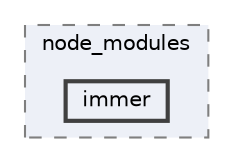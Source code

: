 digraph "pkiclassroomrescheduler/src/main/frontend/node_modules/immer"
{
 // LATEX_PDF_SIZE
  bgcolor="transparent";
  edge [fontname=Helvetica,fontsize=10,labelfontname=Helvetica,labelfontsize=10];
  node [fontname=Helvetica,fontsize=10,shape=box,height=0.2,width=0.4];
  compound=true
  subgraph clusterdir_72953eda66ccb3a2722c28e1c3e6c23b {
    graph [ bgcolor="#edf0f7", pencolor="grey50", label="node_modules", fontname=Helvetica,fontsize=10 style="filled,dashed", URL="dir_72953eda66ccb3a2722c28e1c3e6c23b.html",tooltip=""]
  dir_1be33d59fb59f23283d943d0059185cf [label="immer", fillcolor="#edf0f7", color="grey25", style="filled,bold", URL="dir_1be33d59fb59f23283d943d0059185cf.html",tooltip=""];
  }
}
